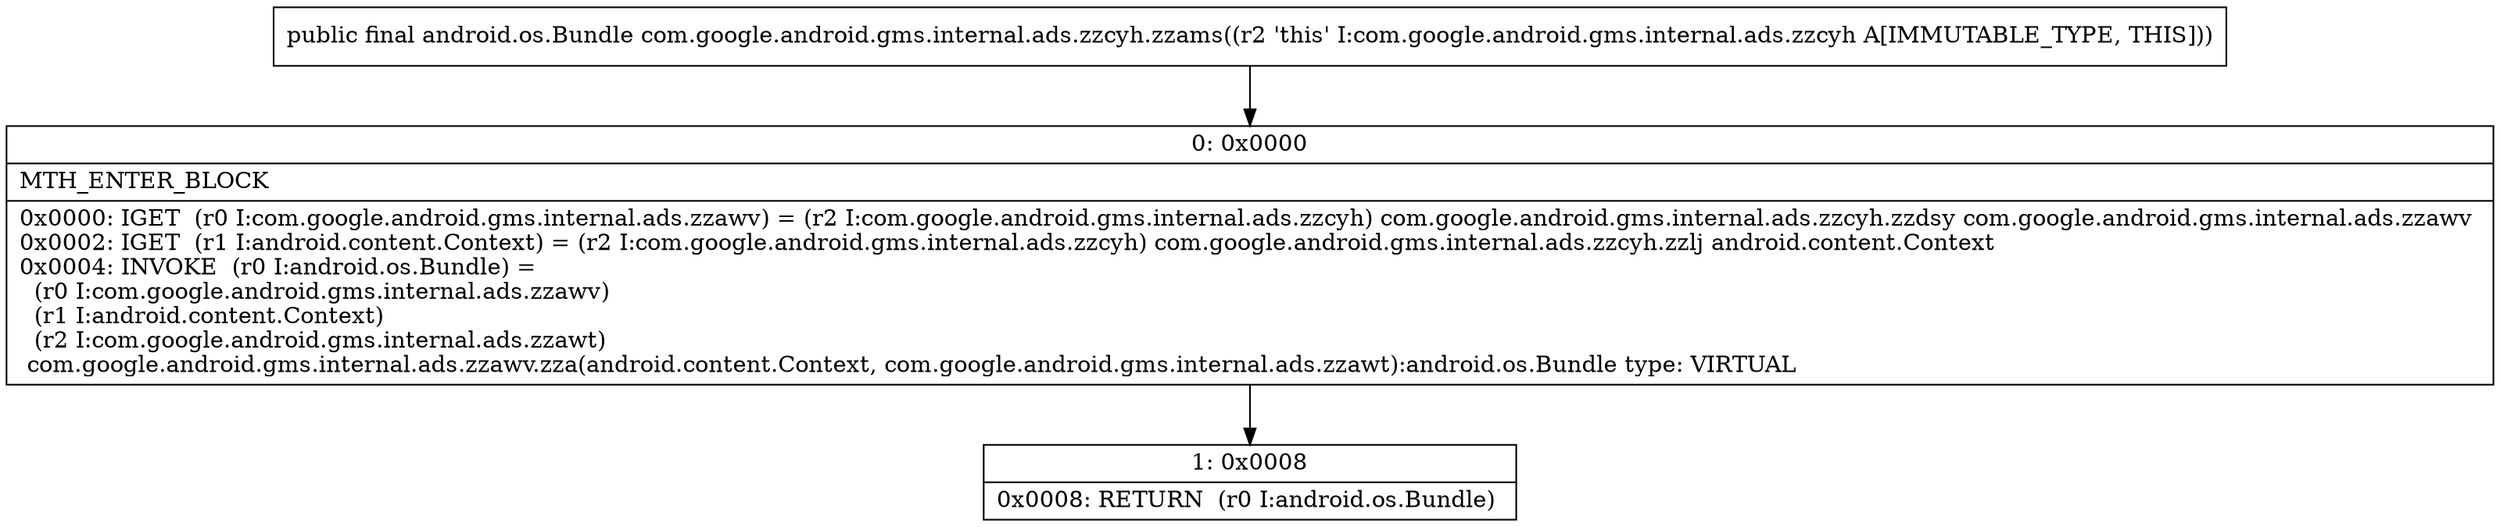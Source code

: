 digraph "CFG forcom.google.android.gms.internal.ads.zzcyh.zzams()Landroid\/os\/Bundle;" {
Node_0 [shape=record,label="{0\:\ 0x0000|MTH_ENTER_BLOCK\l|0x0000: IGET  (r0 I:com.google.android.gms.internal.ads.zzawv) = (r2 I:com.google.android.gms.internal.ads.zzcyh) com.google.android.gms.internal.ads.zzcyh.zzdsy com.google.android.gms.internal.ads.zzawv \l0x0002: IGET  (r1 I:android.content.Context) = (r2 I:com.google.android.gms.internal.ads.zzcyh) com.google.android.gms.internal.ads.zzcyh.zzlj android.content.Context \l0x0004: INVOKE  (r0 I:android.os.Bundle) = \l  (r0 I:com.google.android.gms.internal.ads.zzawv)\l  (r1 I:android.content.Context)\l  (r2 I:com.google.android.gms.internal.ads.zzawt)\l com.google.android.gms.internal.ads.zzawv.zza(android.content.Context, com.google.android.gms.internal.ads.zzawt):android.os.Bundle type: VIRTUAL \l}"];
Node_1 [shape=record,label="{1\:\ 0x0008|0x0008: RETURN  (r0 I:android.os.Bundle) \l}"];
MethodNode[shape=record,label="{public final android.os.Bundle com.google.android.gms.internal.ads.zzcyh.zzams((r2 'this' I:com.google.android.gms.internal.ads.zzcyh A[IMMUTABLE_TYPE, THIS])) }"];
MethodNode -> Node_0;
Node_0 -> Node_1;
}

